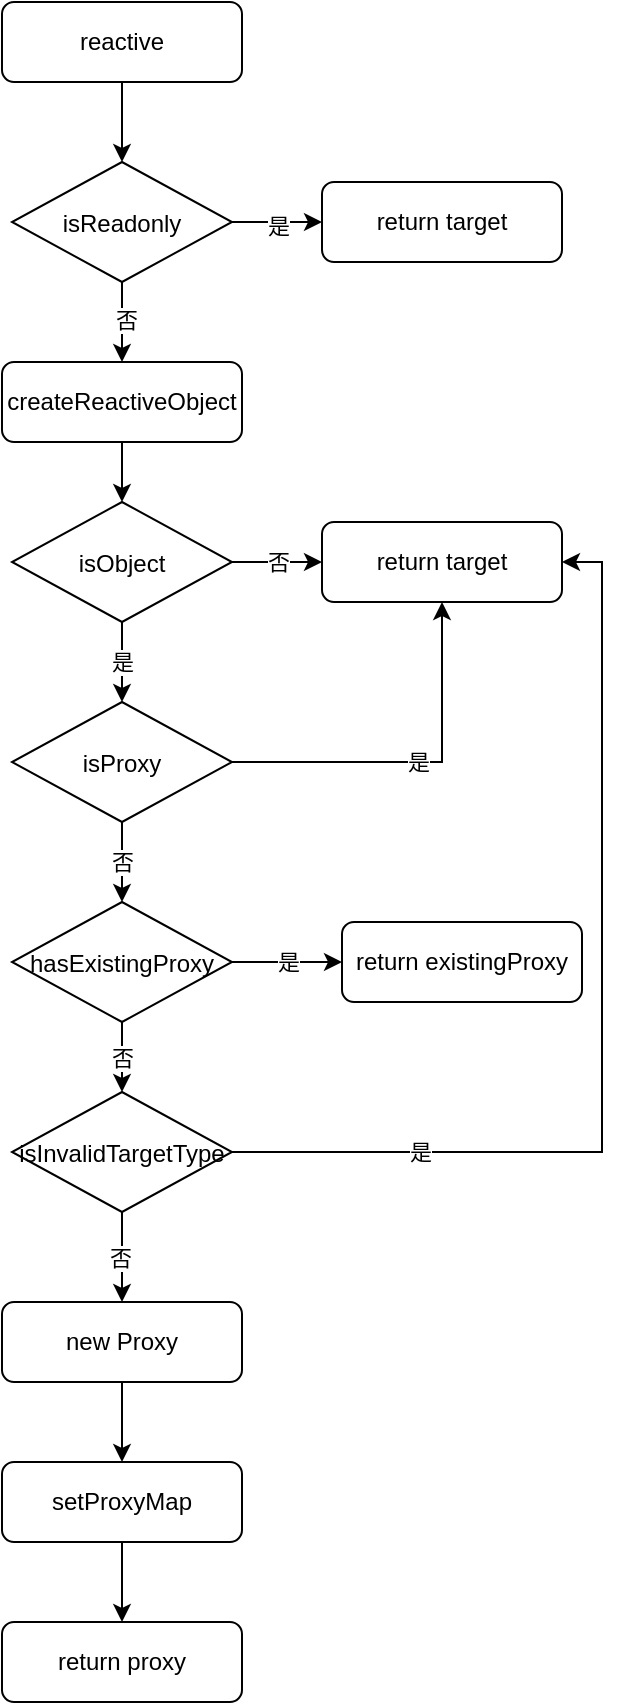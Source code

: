 <mxfile version="13.10.0" type="embed">
    <diagram id="GuE1NMTG-Ap5e1kCz4XK" name="第 1 页">
        <mxGraphModel dx="981" dy="355" grid="1" gridSize="10" guides="1" tooltips="1" connect="1" arrows="1" fold="1" page="1" pageScale="1" pageWidth="827" pageHeight="1169" math="0" shadow="0">
            <root>
                <mxCell id="0"/>
                <mxCell id="1" parent="0"/>
                <mxCell id="4" value="" style="edgeStyle=orthogonalEdgeStyle;rounded=0;orthogonalLoop=1;jettySize=auto;html=1;" parent="1" source="2" target="3" edge="1">
                    <mxGeometry relative="1" as="geometry"/>
                </mxCell>
                <mxCell id="2" value="reactive" style="rounded=1;whiteSpace=wrap;fontSize=12;glass=0;strokeWidth=1;shadow=0;" parent="1" vertex="1">
                    <mxGeometry x="260" y="10" width="120" height="40" as="geometry"/>
                </mxCell>
                <mxCell id="6" value="" style="edgeStyle=orthogonalEdgeStyle;rounded=0;orthogonalLoop=1;jettySize=auto;html=1;" parent="1" source="3" target="5" edge="1">
                    <mxGeometry relative="1" as="geometry"/>
                </mxCell>
                <mxCell id="7" value="是" style="edgeLabel;html=1;align=center;verticalAlign=middle;resizable=0;points=[];" parent="6" vertex="1" connectable="0">
                    <mxGeometry x="0.001" y="-2" relative="1" as="geometry">
                        <mxPoint as="offset"/>
                    </mxGeometry>
                </mxCell>
                <mxCell id="9" value="" style="edgeStyle=orthogonalEdgeStyle;rounded=0;orthogonalLoop=1;jettySize=auto;html=1;" parent="1" source="3" target="8" edge="1">
                    <mxGeometry relative="1" as="geometry"/>
                </mxCell>
                <mxCell id="10" value="否" style="edgeLabel;html=1;align=center;verticalAlign=middle;resizable=0;points=[];" parent="9" vertex="1" connectable="0">
                    <mxGeometry x="-0.042" y="2" relative="1" as="geometry">
                        <mxPoint as="offset"/>
                    </mxGeometry>
                </mxCell>
                <mxCell id="3" value="isReadonly" style="rhombus;rounded=0;shadow=0;strokeWidth=1;glass=0;labelBackgroundColor=none;fontFamily=Helvetica;spacing=0;" parent="1" vertex="1">
                    <mxGeometry x="265" y="90" width="110" height="60" as="geometry"/>
                </mxCell>
                <mxCell id="5" value="return target" style="rounded=1;whiteSpace=wrap;fontSize=12;glass=0;strokeWidth=1;shadow=0;" parent="1" vertex="1">
                    <mxGeometry x="420" y="100" width="120" height="40" as="geometry"/>
                </mxCell>
                <mxCell id="13" value="" style="edgeStyle=orthogonalEdgeStyle;rounded=0;orthogonalLoop=1;jettySize=auto;html=1;" parent="1" source="8" target="11" edge="1">
                    <mxGeometry relative="1" as="geometry"/>
                </mxCell>
                <mxCell id="8" value="createReactiveObject" style="rounded=1;whiteSpace=wrap;fontSize=12;glass=0;strokeWidth=1;shadow=0;" parent="1" vertex="1">
                    <mxGeometry x="260" y="190" width="120" height="40" as="geometry"/>
                </mxCell>
                <mxCell id="14" value="否" style="edgeStyle=orthogonalEdgeStyle;rounded=0;orthogonalLoop=1;jettySize=auto;html=1;" parent="1" source="11" target="12" edge="1">
                    <mxGeometry relative="1" as="geometry"/>
                </mxCell>
                <mxCell id="17" value="" style="edgeStyle=orthogonalEdgeStyle;rounded=0;orthogonalLoop=1;jettySize=auto;html=1;" parent="1" source="11" target="16" edge="1">
                    <mxGeometry relative="1" as="geometry"/>
                </mxCell>
                <mxCell id="18" value="是" style="edgeLabel;html=1;align=center;verticalAlign=middle;resizable=0;points=[];" parent="17" vertex="1" connectable="0">
                    <mxGeometry x="0.449" relative="1" as="geometry">
                        <mxPoint y="-9" as="offset"/>
                    </mxGeometry>
                </mxCell>
                <mxCell id="11" value="isObject" style="rhombus;rounded=0;shadow=0;strokeWidth=1;glass=0;labelBackgroundColor=none;fontFamily=Helvetica;spacing=0;" parent="1" vertex="1">
                    <mxGeometry x="265" y="260" width="110" height="60" as="geometry"/>
                </mxCell>
                <mxCell id="12" value="return target" style="rounded=1;whiteSpace=wrap;fontSize=12;glass=0;strokeWidth=1;shadow=0;" parent="1" vertex="1">
                    <mxGeometry x="420" y="270" width="120" height="40" as="geometry"/>
                </mxCell>
                <mxCell id="19" value="是" style="edgeStyle=orthogonalEdgeStyle;rounded=0;orthogonalLoop=1;jettySize=auto;html=1;entryX=0.5;entryY=1;entryDx=0;entryDy=0;" parent="1" source="16" target="12" edge="1">
                    <mxGeometry relative="1" as="geometry"/>
                </mxCell>
                <mxCell id="22" value="否" style="edgeStyle=orthogonalEdgeStyle;rounded=0;orthogonalLoop=1;jettySize=auto;html=1;" parent="1" source="16" target="21" edge="1">
                    <mxGeometry relative="1" as="geometry"/>
                </mxCell>
                <mxCell id="23" value="否" style="edgeLabel;html=1;align=center;verticalAlign=middle;resizable=0;points=[];" parent="22" vertex="1" connectable="0">
                    <mxGeometry x="0.461" y="-2" relative="1" as="geometry">
                        <mxPoint x="2" y="-9" as="offset"/>
                    </mxGeometry>
                </mxCell>
                <mxCell id="16" value="isProxy" style="rhombus;rounded=0;shadow=0;strokeWidth=1;glass=0;labelBackgroundColor=none;fontFamily=Helvetica;spacing=0;" parent="1" vertex="1">
                    <mxGeometry x="265" y="360" width="110" height="60" as="geometry"/>
                </mxCell>
                <mxCell id="25" value="是" style="edgeStyle=orthogonalEdgeStyle;rounded=0;orthogonalLoop=1;jettySize=auto;html=1;" parent="1" source="21" target="24" edge="1">
                    <mxGeometry relative="1" as="geometry"/>
                </mxCell>
                <mxCell id="27" value="" style="edgeStyle=orthogonalEdgeStyle;rounded=0;orthogonalLoop=1;jettySize=auto;html=1;" edge="1" parent="1" source="21" target="26">
                    <mxGeometry relative="1" as="geometry"/>
                </mxCell>
                <mxCell id="28" value="否" style="edgeLabel;html=1;align=center;verticalAlign=middle;resizable=0;points=[];" vertex="1" connectable="0" parent="27">
                    <mxGeometry x="0.212" relative="1" as="geometry">
                        <mxPoint as="offset"/>
                    </mxGeometry>
                </mxCell>
                <mxCell id="21" value="hasExistingProxy" style="rhombus;rounded=0;shadow=0;strokeWidth=1;glass=0;labelBackgroundColor=none;fontFamily=Helvetica;spacing=0;" parent="1" vertex="1">
                    <mxGeometry x="265" y="460" width="110" height="60" as="geometry"/>
                </mxCell>
                <mxCell id="24" value="return existingProxy" style="rounded=1;whiteSpace=wrap;fontSize=12;glass=0;strokeWidth=1;shadow=0;" parent="1" vertex="1">
                    <mxGeometry x="430" y="470" width="120" height="40" as="geometry"/>
                </mxCell>
                <mxCell id="29" style="edgeStyle=orthogonalEdgeStyle;rounded=0;orthogonalLoop=1;jettySize=auto;html=1;entryX=1;entryY=0.5;entryDx=0;entryDy=0;" edge="1" parent="1" source="26" target="12">
                    <mxGeometry relative="1" as="geometry"/>
                </mxCell>
                <mxCell id="30" value="是" style="edgeLabel;html=1;align=center;verticalAlign=middle;resizable=0;points=[];" vertex="1" connectable="0" parent="29">
                    <mxGeometry x="-0.626" relative="1" as="geometry">
                        <mxPoint as="offset"/>
                    </mxGeometry>
                </mxCell>
                <mxCell id="34" value="" style="edgeStyle=orthogonalEdgeStyle;rounded=0;orthogonalLoop=1;jettySize=auto;html=1;" edge="1" parent="1" source="26" target="33">
                    <mxGeometry relative="1" as="geometry"/>
                </mxCell>
                <mxCell id="35" value="否" style="edgeLabel;html=1;align=center;verticalAlign=middle;resizable=0;points=[];" vertex="1" connectable="0" parent="34">
                    <mxGeometry x="0.003" y="-1" relative="1" as="geometry">
                        <mxPoint as="offset"/>
                    </mxGeometry>
                </mxCell>
                <mxCell id="26" value="isInvalidTargetType" style="rhombus;rounded=0;shadow=0;strokeWidth=1;glass=0;labelBackgroundColor=none;fontFamily=Helvetica;spacing=0;" parent="1" vertex="1">
                    <mxGeometry x="265" y="555" width="110" height="60" as="geometry"/>
                </mxCell>
                <mxCell id="38" value="" style="edgeStyle=orthogonalEdgeStyle;rounded=0;orthogonalLoop=1;jettySize=auto;html=1;" edge="1" parent="1" source="33" target="37">
                    <mxGeometry relative="1" as="geometry"/>
                </mxCell>
                <mxCell id="33" value="new Proxy" style="rounded=1;whiteSpace=wrap;fontSize=12;glass=0;strokeWidth=1;shadow=0;" vertex="1" parent="1">
                    <mxGeometry x="260" y="660" width="120" height="40" as="geometry"/>
                </mxCell>
                <mxCell id="40" value="" style="edgeStyle=orthogonalEdgeStyle;rounded=0;orthogonalLoop=1;jettySize=auto;html=1;" edge="1" parent="1" source="37" target="39">
                    <mxGeometry relative="1" as="geometry"/>
                </mxCell>
                <mxCell id="37" value="setProxyMap" style="rounded=1;whiteSpace=wrap;fontSize=12;glass=0;strokeWidth=1;shadow=0;" vertex="1" parent="1">
                    <mxGeometry x="260" y="740" width="120" height="40" as="geometry"/>
                </mxCell>
                <mxCell id="39" value="return proxy" style="rounded=1;whiteSpace=wrap;fontSize=12;glass=0;strokeWidth=1;shadow=0;" vertex="1" parent="1">
                    <mxGeometry x="260" y="820" width="120" height="40" as="geometry"/>
                </mxCell>
            </root>
        </mxGraphModel>
    </diagram>
</mxfile>